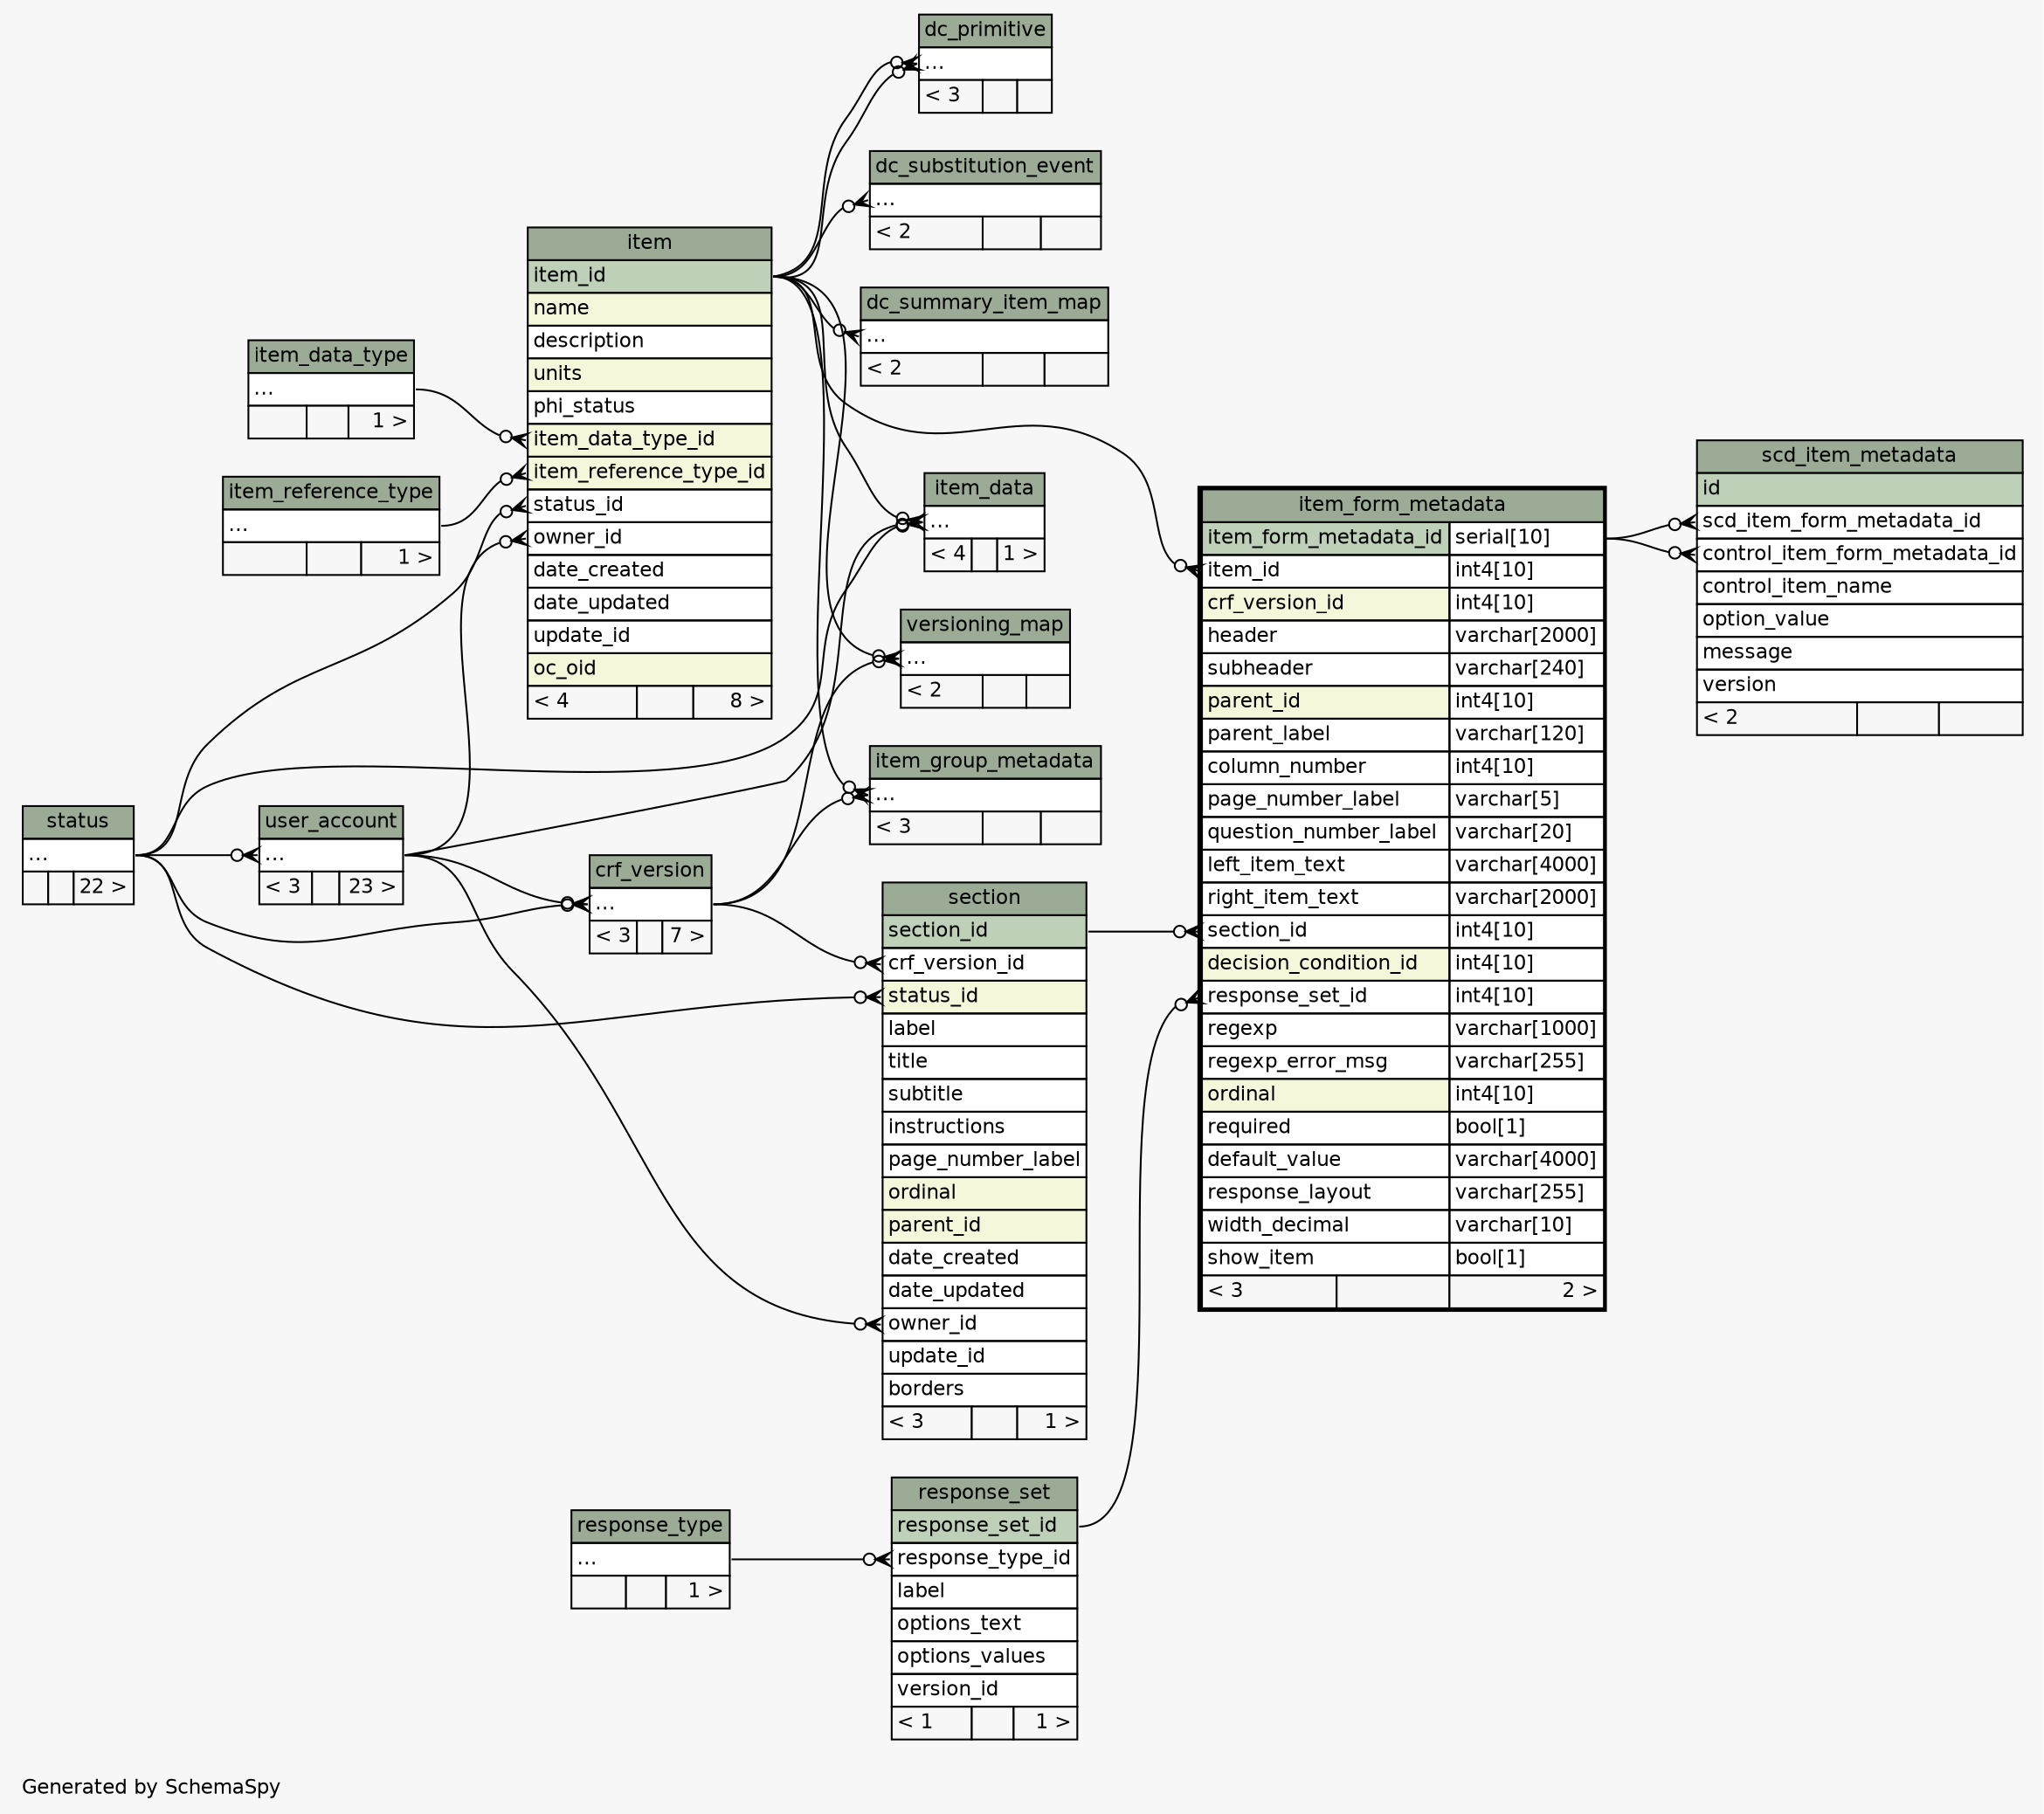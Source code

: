 // dot 2.28.0 on Windows Vista 6.0
// SchemaSpy rev 590
digraph "twoDegreesRelationshipsDiagram" {
  graph [
    rankdir="RL"
    bgcolor="#f7f7f7"
    label="\nGenerated by SchemaSpy"
    labeljust="l"
    nodesep="0.18"
    ranksep="0.46"
    fontname="Helvetica"
    fontsize="11"
  ];
  node [
    fontname="Helvetica"
    fontsize="11"
    shape="plaintext"
  ];
  edge [
    arrowsize="0.8"
  ];
  "crf_version":"elipses":w -> "user_account":"elipses":e [arrowhead=none dir=back arrowtail=crowodot];
  "crf_version":"elipses":w -> "status":"elipses":e [arrowhead=none dir=back arrowtail=crowodot];
  "dc_primitive":"elipses":w -> "item":"item_id":e [arrowhead=none dir=back arrowtail=crowodot];
  "dc_primitive":"elipses":w -> "item":"item_id":e [arrowhead=none dir=back arrowtail=crowodot];
  "dc_substitution_event":"elipses":w -> "item":"item_id":e [arrowhead=none dir=back arrowtail=crowodot];
  "dc_summary_item_map":"elipses":w -> "item":"item_id":e [arrowhead=none dir=back arrowtail=crowodot];
  "item":"item_data_type_id":w -> "item_data_type":"elipses":e [arrowhead=none dir=back arrowtail=crowodot];
  "item":"item_reference_type_id":w -> "item_reference_type":"elipses":e [arrowhead=none dir=back arrowtail=crowodot];
  "item":"owner_id":w -> "user_account":"elipses":e [arrowhead=none dir=back arrowtail=crowodot];
  "item":"status_id":w -> "status":"elipses":e [arrowhead=none dir=back arrowtail=crowodot];
  "item_data":"elipses":w -> "item":"item_id":e [arrowhead=none dir=back arrowtail=crowodot];
  "item_data":"elipses":w -> "user_account":"elipses":e [arrowhead=none dir=back arrowtail=crowodot];
  "item_data":"elipses":w -> "status":"elipses":e [arrowhead=none dir=back arrowtail=crowodot];
  "item_form_metadata":"item_id":w -> "item":"item_id":e [arrowhead=none dir=back arrowtail=crowodot];
  "item_form_metadata":"response_set_id":w -> "response_set":"response_set_id":e [arrowhead=none dir=back arrowtail=crowodot];
  "item_form_metadata":"section_id":w -> "section":"section_id":e [arrowhead=none dir=back arrowtail=crowodot];
  "item_group_metadata":"elipses":w -> "crf_version":"elipses":e [arrowhead=none dir=back arrowtail=crowodot];
  "item_group_metadata":"elipses":w -> "item":"item_id":e [arrowhead=none dir=back arrowtail=crowodot];
  "response_set":"response_type_id":w -> "response_type":"elipses":e [arrowhead=none dir=back arrowtail=crowodot];
  "scd_item_metadata":"control_item_form_metadata_id":w -> "item_form_metadata":"item_form_metadata_id.type":e [arrowhead=none dir=back arrowtail=crowodot];
  "scd_item_metadata":"scd_item_form_metadata_id":w -> "item_form_metadata":"item_form_metadata_id.type":e [arrowhead=none dir=back arrowtail=crowodot];
  "section":"crf_version_id":w -> "crf_version":"elipses":e [arrowhead=none dir=back arrowtail=crowodot];
  "section":"owner_id":w -> "user_account":"elipses":e [arrowhead=none dir=back arrowtail=crowodot];
  "section":"status_id":w -> "status":"elipses":e [arrowhead=none dir=back arrowtail=crowodot];
  "user_account":"elipses":w -> "status":"elipses":e [arrowhead=none dir=back arrowtail=crowodot];
  "versioning_map":"elipses":w -> "crf_version":"elipses":e [arrowhead=none dir=back arrowtail=crowodot];
  "versioning_map":"elipses":w -> "item":"item_id":e [arrowhead=none dir=back arrowtail=crowodot];
  "crf_version" [
    label=<
    <TABLE BORDER="0" CELLBORDER="1" CELLSPACING="0" BGCOLOR="#ffffff">
      <TR><TD COLSPAN="3" BGCOLOR="#9bab96" ALIGN="CENTER">crf_version</TD></TR>
      <TR><TD PORT="elipses" COLSPAN="3" ALIGN="LEFT">...</TD></TR>
      <TR><TD ALIGN="LEFT" BGCOLOR="#f7f7f7">&lt; 3</TD><TD ALIGN="RIGHT" BGCOLOR="#f7f7f7">  </TD><TD ALIGN="RIGHT" BGCOLOR="#f7f7f7">7 &gt;</TD></TR>
    </TABLE>>
    URL="crf_version.html"
    tooltip="crf_version"
  ];
  "dc_primitive" [
    label=<
    <TABLE BORDER="0" CELLBORDER="1" CELLSPACING="0" BGCOLOR="#ffffff">
      <TR><TD COLSPAN="3" BGCOLOR="#9bab96" ALIGN="CENTER">dc_primitive</TD></TR>
      <TR><TD PORT="elipses" COLSPAN="3" ALIGN="LEFT">...</TD></TR>
      <TR><TD ALIGN="LEFT" BGCOLOR="#f7f7f7">&lt; 3</TD><TD ALIGN="RIGHT" BGCOLOR="#f7f7f7">  </TD><TD ALIGN="RIGHT" BGCOLOR="#f7f7f7">  </TD></TR>
    </TABLE>>
    URL="dc_primitive.html"
    tooltip="dc_primitive"
  ];
  "dc_substitution_event" [
    label=<
    <TABLE BORDER="0" CELLBORDER="1" CELLSPACING="0" BGCOLOR="#ffffff">
      <TR><TD COLSPAN="3" BGCOLOR="#9bab96" ALIGN="CENTER">dc_substitution_event</TD></TR>
      <TR><TD PORT="elipses" COLSPAN="3" ALIGN="LEFT">...</TD></TR>
      <TR><TD ALIGN="LEFT" BGCOLOR="#f7f7f7">&lt; 2</TD><TD ALIGN="RIGHT" BGCOLOR="#f7f7f7">  </TD><TD ALIGN="RIGHT" BGCOLOR="#f7f7f7">  </TD></TR>
    </TABLE>>
    URL="dc_substitution_event.html"
    tooltip="dc_substitution_event"
  ];
  "dc_summary_item_map" [
    label=<
    <TABLE BORDER="0" CELLBORDER="1" CELLSPACING="0" BGCOLOR="#ffffff">
      <TR><TD COLSPAN="3" BGCOLOR="#9bab96" ALIGN="CENTER">dc_summary_item_map</TD></TR>
      <TR><TD PORT="elipses" COLSPAN="3" ALIGN="LEFT">...</TD></TR>
      <TR><TD ALIGN="LEFT" BGCOLOR="#f7f7f7">&lt; 2</TD><TD ALIGN="RIGHT" BGCOLOR="#f7f7f7">  </TD><TD ALIGN="RIGHT" BGCOLOR="#f7f7f7">  </TD></TR>
    </TABLE>>
    URL="dc_summary_item_map.html"
    tooltip="dc_summary_item_map"
  ];
  "item" [
    label=<
    <TABLE BORDER="0" CELLBORDER="1" CELLSPACING="0" BGCOLOR="#ffffff">
      <TR><TD COLSPAN="3" BGCOLOR="#9bab96" ALIGN="CENTER">item</TD></TR>
      <TR><TD PORT="item_id" COLSPAN="3" BGCOLOR="#bed1b8" ALIGN="LEFT">item_id</TD></TR>
      <TR><TD PORT="name" COLSPAN="3" BGCOLOR="#f4f7da" ALIGN="LEFT">name</TD></TR>
      <TR><TD PORT="description" COLSPAN="3" ALIGN="LEFT">description</TD></TR>
      <TR><TD PORT="units" COLSPAN="3" BGCOLOR="#f4f7da" ALIGN="LEFT">units</TD></TR>
      <TR><TD PORT="phi_status" COLSPAN="3" ALIGN="LEFT">phi_status</TD></TR>
      <TR><TD PORT="item_data_type_id" COLSPAN="3" BGCOLOR="#f4f7da" ALIGN="LEFT">item_data_type_id</TD></TR>
      <TR><TD PORT="item_reference_type_id" COLSPAN="3" BGCOLOR="#f4f7da" ALIGN="LEFT">item_reference_type_id</TD></TR>
      <TR><TD PORT="status_id" COLSPAN="3" ALIGN="LEFT">status_id</TD></TR>
      <TR><TD PORT="owner_id" COLSPAN="3" ALIGN="LEFT">owner_id</TD></TR>
      <TR><TD PORT="date_created" COLSPAN="3" ALIGN="LEFT">date_created</TD></TR>
      <TR><TD PORT="date_updated" COLSPAN="3" ALIGN="LEFT">date_updated</TD></TR>
      <TR><TD PORT="update_id" COLSPAN="3" ALIGN="LEFT">update_id</TD></TR>
      <TR><TD PORT="oc_oid" COLSPAN="3" BGCOLOR="#f4f7da" ALIGN="LEFT">oc_oid</TD></TR>
      <TR><TD ALIGN="LEFT" BGCOLOR="#f7f7f7">&lt; 4</TD><TD ALIGN="RIGHT" BGCOLOR="#f7f7f7">  </TD><TD ALIGN="RIGHT" BGCOLOR="#f7f7f7">8 &gt;</TD></TR>
    </TABLE>>
    URL="item.html"
    tooltip="item"
  ];
  "item_data" [
    label=<
    <TABLE BORDER="0" CELLBORDER="1" CELLSPACING="0" BGCOLOR="#ffffff">
      <TR><TD COLSPAN="3" BGCOLOR="#9bab96" ALIGN="CENTER">item_data</TD></TR>
      <TR><TD PORT="elipses" COLSPAN="3" ALIGN="LEFT">...</TD></TR>
      <TR><TD ALIGN="LEFT" BGCOLOR="#f7f7f7">&lt; 4</TD><TD ALIGN="RIGHT" BGCOLOR="#f7f7f7">  </TD><TD ALIGN="RIGHT" BGCOLOR="#f7f7f7">1 &gt;</TD></TR>
    </TABLE>>
    URL="item_data.html"
    tooltip="item_data"
  ];
  "item_data_type" [
    label=<
    <TABLE BORDER="0" CELLBORDER="1" CELLSPACING="0" BGCOLOR="#ffffff">
      <TR><TD COLSPAN="3" BGCOLOR="#9bab96" ALIGN="CENTER">item_data_type</TD></TR>
      <TR><TD PORT="elipses" COLSPAN="3" ALIGN="LEFT">...</TD></TR>
      <TR><TD ALIGN="LEFT" BGCOLOR="#f7f7f7">  </TD><TD ALIGN="RIGHT" BGCOLOR="#f7f7f7">  </TD><TD ALIGN="RIGHT" BGCOLOR="#f7f7f7">1 &gt;</TD></TR>
    </TABLE>>
    URL="item_data_type.html"
    tooltip="item_data_type"
  ];
  "item_form_metadata" [
    label=<
    <TABLE BORDER="2" CELLBORDER="1" CELLSPACING="0" BGCOLOR="#ffffff">
      <TR><TD COLSPAN="3" BGCOLOR="#9bab96" ALIGN="CENTER">item_form_metadata</TD></TR>
      <TR><TD PORT="item_form_metadata_id" COLSPAN="2" BGCOLOR="#bed1b8" ALIGN="LEFT">item_form_metadata_id</TD><TD PORT="item_form_metadata_id.type" ALIGN="LEFT">serial[10]</TD></TR>
      <TR><TD PORT="item_id" COLSPAN="2" ALIGN="LEFT">item_id</TD><TD PORT="item_id.type" ALIGN="LEFT">int4[10]</TD></TR>
      <TR><TD PORT="crf_version_id" COLSPAN="2" BGCOLOR="#f4f7da" ALIGN="LEFT">crf_version_id</TD><TD PORT="crf_version_id.type" ALIGN="LEFT">int4[10]</TD></TR>
      <TR><TD PORT="header" COLSPAN="2" ALIGN="LEFT">header</TD><TD PORT="header.type" ALIGN="LEFT">varchar[2000]</TD></TR>
      <TR><TD PORT="subheader" COLSPAN="2" ALIGN="LEFT">subheader</TD><TD PORT="subheader.type" ALIGN="LEFT">varchar[240]</TD></TR>
      <TR><TD PORT="parent_id" COLSPAN="2" BGCOLOR="#f4f7da" ALIGN="LEFT">parent_id</TD><TD PORT="parent_id.type" ALIGN="LEFT">int4[10]</TD></TR>
      <TR><TD PORT="parent_label" COLSPAN="2" ALIGN="LEFT">parent_label</TD><TD PORT="parent_label.type" ALIGN="LEFT">varchar[120]</TD></TR>
      <TR><TD PORT="column_number" COLSPAN="2" ALIGN="LEFT">column_number</TD><TD PORT="column_number.type" ALIGN="LEFT">int4[10]</TD></TR>
      <TR><TD PORT="page_number_label" COLSPAN="2" ALIGN="LEFT">page_number_label</TD><TD PORT="page_number_label.type" ALIGN="LEFT">varchar[5]</TD></TR>
      <TR><TD PORT="question_number_label" COLSPAN="2" ALIGN="LEFT">question_number_label</TD><TD PORT="question_number_label.type" ALIGN="LEFT">varchar[20]</TD></TR>
      <TR><TD PORT="left_item_text" COLSPAN="2" ALIGN="LEFT">left_item_text</TD><TD PORT="left_item_text.type" ALIGN="LEFT">varchar[4000]</TD></TR>
      <TR><TD PORT="right_item_text" COLSPAN="2" ALIGN="LEFT">right_item_text</TD><TD PORT="right_item_text.type" ALIGN="LEFT">varchar[2000]</TD></TR>
      <TR><TD PORT="section_id" COLSPAN="2" ALIGN="LEFT">section_id</TD><TD PORT="section_id.type" ALIGN="LEFT">int4[10]</TD></TR>
      <TR><TD PORT="decision_condition_id" COLSPAN="2" BGCOLOR="#f4f7da" ALIGN="LEFT">decision_condition_id</TD><TD PORT="decision_condition_id.type" ALIGN="LEFT">int4[10]</TD></TR>
      <TR><TD PORT="response_set_id" COLSPAN="2" ALIGN="LEFT">response_set_id</TD><TD PORT="response_set_id.type" ALIGN="LEFT">int4[10]</TD></TR>
      <TR><TD PORT="regexp" COLSPAN="2" ALIGN="LEFT">regexp</TD><TD PORT="regexp.type" ALIGN="LEFT">varchar[1000]</TD></TR>
      <TR><TD PORT="regexp_error_msg" COLSPAN="2" ALIGN="LEFT">regexp_error_msg</TD><TD PORT="regexp_error_msg.type" ALIGN="LEFT">varchar[255]</TD></TR>
      <TR><TD PORT="ordinal" COLSPAN="2" BGCOLOR="#f4f7da" ALIGN="LEFT">ordinal</TD><TD PORT="ordinal.type" ALIGN="LEFT">int4[10]</TD></TR>
      <TR><TD PORT="required" COLSPAN="2" ALIGN="LEFT">required</TD><TD PORT="required.type" ALIGN="LEFT">bool[1]</TD></TR>
      <TR><TD PORT="default_value" COLSPAN="2" ALIGN="LEFT">default_value</TD><TD PORT="default_value.type" ALIGN="LEFT">varchar[4000]</TD></TR>
      <TR><TD PORT="response_layout" COLSPAN="2" ALIGN="LEFT">response_layout</TD><TD PORT="response_layout.type" ALIGN="LEFT">varchar[255]</TD></TR>
      <TR><TD PORT="width_decimal" COLSPAN="2" ALIGN="LEFT">width_decimal</TD><TD PORT="width_decimal.type" ALIGN="LEFT">varchar[10]</TD></TR>
      <TR><TD PORT="show_item" COLSPAN="2" ALIGN="LEFT">show_item</TD><TD PORT="show_item.type" ALIGN="LEFT">bool[1]</TD></TR>
      <TR><TD ALIGN="LEFT" BGCOLOR="#f7f7f7">&lt; 3</TD><TD ALIGN="RIGHT" BGCOLOR="#f7f7f7">  </TD><TD ALIGN="RIGHT" BGCOLOR="#f7f7f7">2 &gt;</TD></TR>
    </TABLE>>
    URL="item_form_metadata.html"
    tooltip="item_form_metadata"
  ];
  "item_group_metadata" [
    label=<
    <TABLE BORDER="0" CELLBORDER="1" CELLSPACING="0" BGCOLOR="#ffffff">
      <TR><TD COLSPAN="3" BGCOLOR="#9bab96" ALIGN="CENTER">item_group_metadata</TD></TR>
      <TR><TD PORT="elipses" COLSPAN="3" ALIGN="LEFT">...</TD></TR>
      <TR><TD ALIGN="LEFT" BGCOLOR="#f7f7f7">&lt; 3</TD><TD ALIGN="RIGHT" BGCOLOR="#f7f7f7">  </TD><TD ALIGN="RIGHT" BGCOLOR="#f7f7f7">  </TD></TR>
    </TABLE>>
    URL="item_group_metadata.html"
    tooltip="item_group_metadata"
  ];
  "item_reference_type" [
    label=<
    <TABLE BORDER="0" CELLBORDER="1" CELLSPACING="0" BGCOLOR="#ffffff">
      <TR><TD COLSPAN="3" BGCOLOR="#9bab96" ALIGN="CENTER">item_reference_type</TD></TR>
      <TR><TD PORT="elipses" COLSPAN="3" ALIGN="LEFT">...</TD></TR>
      <TR><TD ALIGN="LEFT" BGCOLOR="#f7f7f7">  </TD><TD ALIGN="RIGHT" BGCOLOR="#f7f7f7">  </TD><TD ALIGN="RIGHT" BGCOLOR="#f7f7f7">1 &gt;</TD></TR>
    </TABLE>>
    URL="item_reference_type.html"
    tooltip="item_reference_type"
  ];
  "response_set" [
    label=<
    <TABLE BORDER="0" CELLBORDER="1" CELLSPACING="0" BGCOLOR="#ffffff">
      <TR><TD COLSPAN="3" BGCOLOR="#9bab96" ALIGN="CENTER">response_set</TD></TR>
      <TR><TD PORT="response_set_id" COLSPAN="3" BGCOLOR="#bed1b8" ALIGN="LEFT">response_set_id</TD></TR>
      <TR><TD PORT="response_type_id" COLSPAN="3" ALIGN="LEFT">response_type_id</TD></TR>
      <TR><TD PORT="label" COLSPAN="3" ALIGN="LEFT">label</TD></TR>
      <TR><TD PORT="options_text" COLSPAN="3" ALIGN="LEFT">options_text</TD></TR>
      <TR><TD PORT="options_values" COLSPAN="3" ALIGN="LEFT">options_values</TD></TR>
      <TR><TD PORT="version_id" COLSPAN="3" ALIGN="LEFT">version_id</TD></TR>
      <TR><TD ALIGN="LEFT" BGCOLOR="#f7f7f7">&lt; 1</TD><TD ALIGN="RIGHT" BGCOLOR="#f7f7f7">  </TD><TD ALIGN="RIGHT" BGCOLOR="#f7f7f7">1 &gt;</TD></TR>
    </TABLE>>
    URL="response_set.html"
    tooltip="response_set"
  ];
  "response_type" [
    label=<
    <TABLE BORDER="0" CELLBORDER="1" CELLSPACING="0" BGCOLOR="#ffffff">
      <TR><TD COLSPAN="3" BGCOLOR="#9bab96" ALIGN="CENTER">response_type</TD></TR>
      <TR><TD PORT="elipses" COLSPAN="3" ALIGN="LEFT">...</TD></TR>
      <TR><TD ALIGN="LEFT" BGCOLOR="#f7f7f7">  </TD><TD ALIGN="RIGHT" BGCOLOR="#f7f7f7">  </TD><TD ALIGN="RIGHT" BGCOLOR="#f7f7f7">1 &gt;</TD></TR>
    </TABLE>>
    URL="response_type.html"
    tooltip="response_type"
  ];
  "scd_item_metadata" [
    label=<
    <TABLE BORDER="0" CELLBORDER="1" CELLSPACING="0" BGCOLOR="#ffffff">
      <TR><TD COLSPAN="3" BGCOLOR="#9bab96" ALIGN="CENTER">scd_item_metadata</TD></TR>
      <TR><TD PORT="id" COLSPAN="3" BGCOLOR="#bed1b8" ALIGN="LEFT">id</TD></TR>
      <TR><TD PORT="scd_item_form_metadata_id" COLSPAN="3" ALIGN="LEFT">scd_item_form_metadata_id</TD></TR>
      <TR><TD PORT="control_item_form_metadata_id" COLSPAN="3" ALIGN="LEFT">control_item_form_metadata_id</TD></TR>
      <TR><TD PORT="control_item_name" COLSPAN="3" ALIGN="LEFT">control_item_name</TD></TR>
      <TR><TD PORT="option_value" COLSPAN="3" ALIGN="LEFT">option_value</TD></TR>
      <TR><TD PORT="message" COLSPAN="3" ALIGN="LEFT">message</TD></TR>
      <TR><TD PORT="version" COLSPAN="3" ALIGN="LEFT">version</TD></TR>
      <TR><TD ALIGN="LEFT" BGCOLOR="#f7f7f7">&lt; 2</TD><TD ALIGN="RIGHT" BGCOLOR="#f7f7f7">  </TD><TD ALIGN="RIGHT" BGCOLOR="#f7f7f7">  </TD></TR>
    </TABLE>>
    URL="scd_item_metadata.html"
    tooltip="scd_item_metadata"
  ];
  "section" [
    label=<
    <TABLE BORDER="0" CELLBORDER="1" CELLSPACING="0" BGCOLOR="#ffffff">
      <TR><TD COLSPAN="3" BGCOLOR="#9bab96" ALIGN="CENTER">section</TD></TR>
      <TR><TD PORT="section_id" COLSPAN="3" BGCOLOR="#bed1b8" ALIGN="LEFT">section_id</TD></TR>
      <TR><TD PORT="crf_version_id" COLSPAN="3" ALIGN="LEFT">crf_version_id</TD></TR>
      <TR><TD PORT="status_id" COLSPAN="3" BGCOLOR="#f4f7da" ALIGN="LEFT">status_id</TD></TR>
      <TR><TD PORT="label" COLSPAN="3" ALIGN="LEFT">label</TD></TR>
      <TR><TD PORT="title" COLSPAN="3" ALIGN="LEFT">title</TD></TR>
      <TR><TD PORT="subtitle" COLSPAN="3" ALIGN="LEFT">subtitle</TD></TR>
      <TR><TD PORT="instructions" COLSPAN="3" ALIGN="LEFT">instructions</TD></TR>
      <TR><TD PORT="page_number_label" COLSPAN="3" ALIGN="LEFT">page_number_label</TD></TR>
      <TR><TD PORT="ordinal" COLSPAN="3" BGCOLOR="#f4f7da" ALIGN="LEFT">ordinal</TD></TR>
      <TR><TD PORT="parent_id" COLSPAN="3" BGCOLOR="#f4f7da" ALIGN="LEFT">parent_id</TD></TR>
      <TR><TD PORT="date_created" COLSPAN="3" ALIGN="LEFT">date_created</TD></TR>
      <TR><TD PORT="date_updated" COLSPAN="3" ALIGN="LEFT">date_updated</TD></TR>
      <TR><TD PORT="owner_id" COLSPAN="3" ALIGN="LEFT">owner_id</TD></TR>
      <TR><TD PORT="update_id" COLSPAN="3" ALIGN="LEFT">update_id</TD></TR>
      <TR><TD PORT="borders" COLSPAN="3" ALIGN="LEFT">borders</TD></TR>
      <TR><TD ALIGN="LEFT" BGCOLOR="#f7f7f7">&lt; 3</TD><TD ALIGN="RIGHT" BGCOLOR="#f7f7f7">  </TD><TD ALIGN="RIGHT" BGCOLOR="#f7f7f7">1 &gt;</TD></TR>
    </TABLE>>
    URL="section.html"
    tooltip="section"
  ];
  "status" [
    label=<
    <TABLE BORDER="0" CELLBORDER="1" CELLSPACING="0" BGCOLOR="#ffffff">
      <TR><TD COLSPAN="3" BGCOLOR="#9bab96" ALIGN="CENTER">status</TD></TR>
      <TR><TD PORT="elipses" COLSPAN="3" ALIGN="LEFT">...</TD></TR>
      <TR><TD ALIGN="LEFT" BGCOLOR="#f7f7f7">  </TD><TD ALIGN="RIGHT" BGCOLOR="#f7f7f7">  </TD><TD ALIGN="RIGHT" BGCOLOR="#f7f7f7">22 &gt;</TD></TR>
    </TABLE>>
    URL="status.html"
    tooltip="status"
  ];
  "user_account" [
    label=<
    <TABLE BORDER="0" CELLBORDER="1" CELLSPACING="0" BGCOLOR="#ffffff">
      <TR><TD COLSPAN="3" BGCOLOR="#9bab96" ALIGN="CENTER">user_account</TD></TR>
      <TR><TD PORT="elipses" COLSPAN="3" ALIGN="LEFT">...</TD></TR>
      <TR><TD ALIGN="LEFT" BGCOLOR="#f7f7f7">&lt; 3</TD><TD ALIGN="RIGHT" BGCOLOR="#f7f7f7">  </TD><TD ALIGN="RIGHT" BGCOLOR="#f7f7f7">23 &gt;</TD></TR>
    </TABLE>>
    URL="user_account.html"
    tooltip="user_account"
  ];
  "versioning_map" [
    label=<
    <TABLE BORDER="0" CELLBORDER="1" CELLSPACING="0" BGCOLOR="#ffffff">
      <TR><TD COLSPAN="3" BGCOLOR="#9bab96" ALIGN="CENTER">versioning_map</TD></TR>
      <TR><TD PORT="elipses" COLSPAN="3" ALIGN="LEFT">...</TD></TR>
      <TR><TD ALIGN="LEFT" BGCOLOR="#f7f7f7">&lt; 2</TD><TD ALIGN="RIGHT" BGCOLOR="#f7f7f7">  </TD><TD ALIGN="RIGHT" BGCOLOR="#f7f7f7">  </TD></TR>
    </TABLE>>
    URL="versioning_map.html"
    tooltip="versioning_map"
  ];
}
